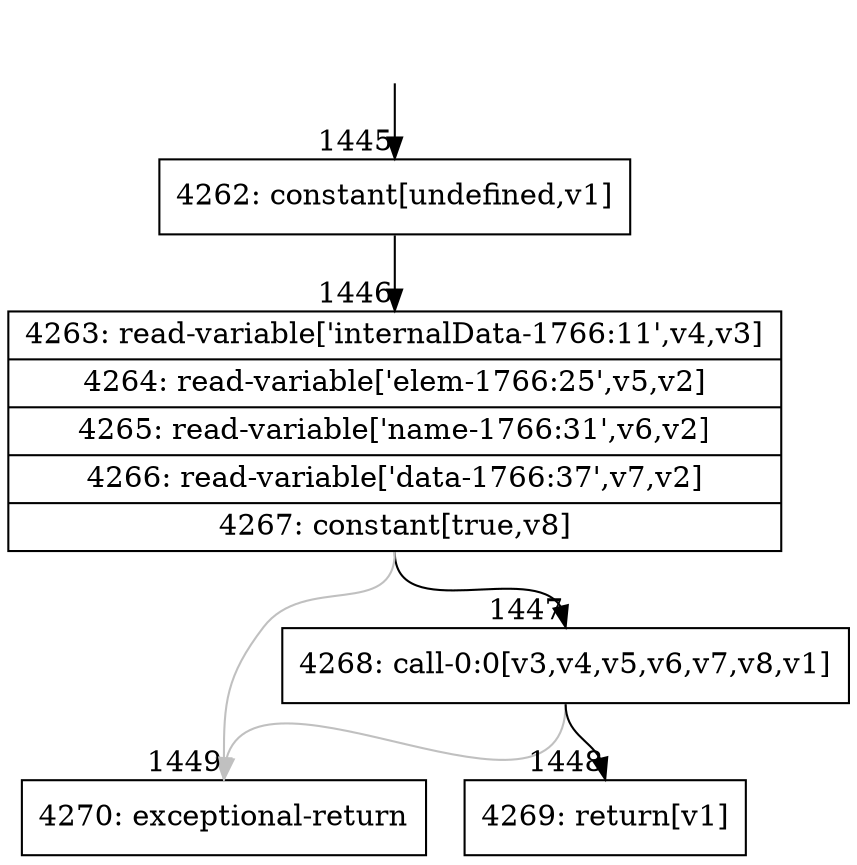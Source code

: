 digraph {
rankdir="TD"
BB_entry97[shape=none,label=""];
BB_entry97 -> BB1445 [tailport=s, headport=n, headlabel="    1445"]
BB1445 [shape=record label="{4262: constant[undefined,v1]}" ] 
BB1445 -> BB1446 [tailport=s, headport=n, headlabel="      1446"]
BB1446 [shape=record label="{4263: read-variable['internalData-1766:11',v4,v3]|4264: read-variable['elem-1766:25',v5,v2]|4265: read-variable['name-1766:31',v6,v2]|4266: read-variable['data-1766:37',v7,v2]|4267: constant[true,v8]}" ] 
BB1446 -> BB1447 [tailport=s, headport=n, headlabel="      1447"]
BB1446 -> BB1449 [tailport=s, headport=n, color=gray, headlabel="      1449"]
BB1447 [shape=record label="{4268: call-0:0[v3,v4,v5,v6,v7,v8,v1]}" ] 
BB1447 -> BB1448 [tailport=s, headport=n, headlabel="      1448"]
BB1447 -> BB1449 [tailport=s, headport=n, color=gray]
BB1448 [shape=record label="{4269: return[v1]}" ] 
BB1449 [shape=record label="{4270: exceptional-return}" ] 
}
